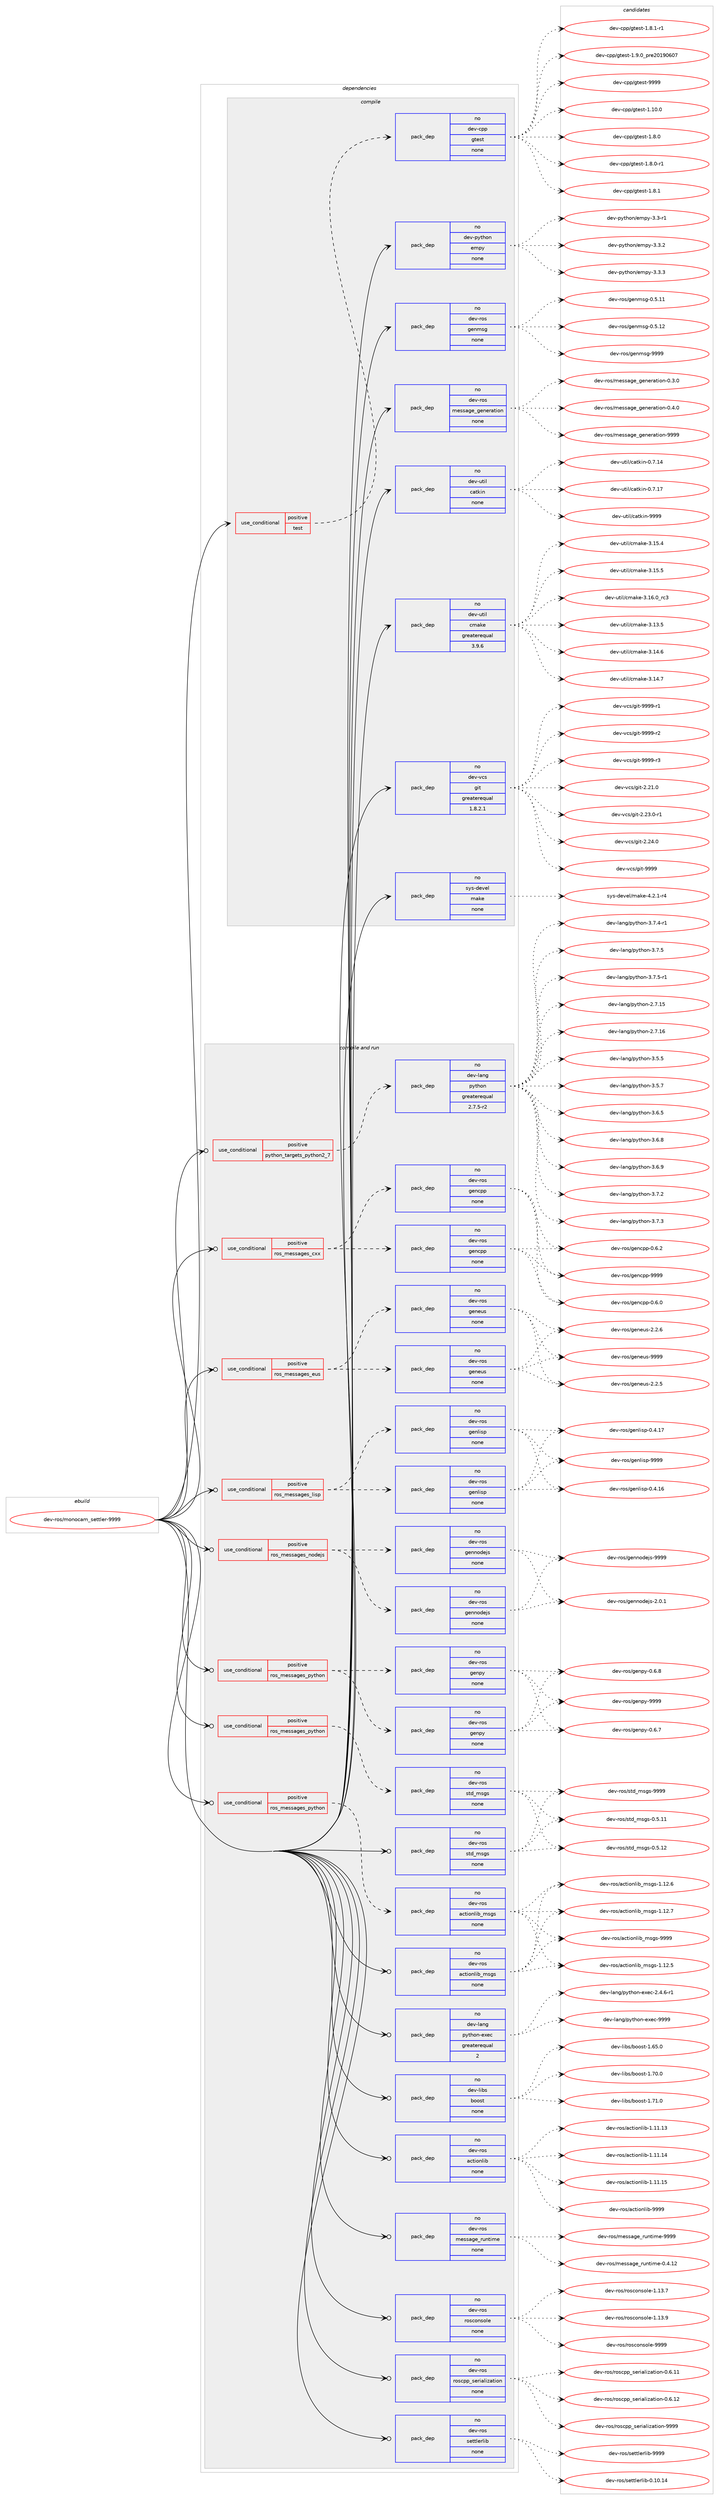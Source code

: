 digraph prolog {

# *************
# Graph options
# *************

newrank=true;
concentrate=true;
compound=true;
graph [rankdir=LR,fontname=Helvetica,fontsize=10,ranksep=1.5];#, ranksep=2.5, nodesep=0.2];
edge  [arrowhead=vee];
node  [fontname=Helvetica,fontsize=10];

# **********
# The ebuild
# **********

subgraph cluster_leftcol {
color=gray;
rank=same;
label=<<i>ebuild</i>>;
id [label="dev-ros/monocam_settler-9999", color=red, width=4, href="../dev-ros/monocam_settler-9999.svg"];
}

# ****************
# The dependencies
# ****************

subgraph cluster_midcol {
color=gray;
label=<<i>dependencies</i>>;
subgraph cluster_compile {
fillcolor="#eeeeee";
style=filled;
label=<<i>compile</i>>;
subgraph cond153811 {
dependency656177 [label=<<TABLE BORDER="0" CELLBORDER="1" CELLSPACING="0" CELLPADDING="4"><TR><TD ROWSPAN="3" CELLPADDING="10">use_conditional</TD></TR><TR><TD>positive</TD></TR><TR><TD>test</TD></TR></TABLE>>, shape=none, color=red];
subgraph pack490460 {
dependency656178 [label=<<TABLE BORDER="0" CELLBORDER="1" CELLSPACING="0" CELLPADDING="4" WIDTH="220"><TR><TD ROWSPAN="6" CELLPADDING="30">pack_dep</TD></TR><TR><TD WIDTH="110">no</TD></TR><TR><TD>dev-cpp</TD></TR><TR><TD>gtest</TD></TR><TR><TD>none</TD></TR><TR><TD></TD></TR></TABLE>>, shape=none, color=blue];
}
dependency656177:e -> dependency656178:w [weight=20,style="dashed",arrowhead="vee"];
}
id:e -> dependency656177:w [weight=20,style="solid",arrowhead="vee"];
subgraph pack490461 {
dependency656179 [label=<<TABLE BORDER="0" CELLBORDER="1" CELLSPACING="0" CELLPADDING="4" WIDTH="220"><TR><TD ROWSPAN="6" CELLPADDING="30">pack_dep</TD></TR><TR><TD WIDTH="110">no</TD></TR><TR><TD>dev-python</TD></TR><TR><TD>empy</TD></TR><TR><TD>none</TD></TR><TR><TD></TD></TR></TABLE>>, shape=none, color=blue];
}
id:e -> dependency656179:w [weight=20,style="solid",arrowhead="vee"];
subgraph pack490462 {
dependency656180 [label=<<TABLE BORDER="0" CELLBORDER="1" CELLSPACING="0" CELLPADDING="4" WIDTH="220"><TR><TD ROWSPAN="6" CELLPADDING="30">pack_dep</TD></TR><TR><TD WIDTH="110">no</TD></TR><TR><TD>dev-ros</TD></TR><TR><TD>genmsg</TD></TR><TR><TD>none</TD></TR><TR><TD></TD></TR></TABLE>>, shape=none, color=blue];
}
id:e -> dependency656180:w [weight=20,style="solid",arrowhead="vee"];
subgraph pack490463 {
dependency656181 [label=<<TABLE BORDER="0" CELLBORDER="1" CELLSPACING="0" CELLPADDING="4" WIDTH="220"><TR><TD ROWSPAN="6" CELLPADDING="30">pack_dep</TD></TR><TR><TD WIDTH="110">no</TD></TR><TR><TD>dev-ros</TD></TR><TR><TD>message_generation</TD></TR><TR><TD>none</TD></TR><TR><TD></TD></TR></TABLE>>, shape=none, color=blue];
}
id:e -> dependency656181:w [weight=20,style="solid",arrowhead="vee"];
subgraph pack490464 {
dependency656182 [label=<<TABLE BORDER="0" CELLBORDER="1" CELLSPACING="0" CELLPADDING="4" WIDTH="220"><TR><TD ROWSPAN="6" CELLPADDING="30">pack_dep</TD></TR><TR><TD WIDTH="110">no</TD></TR><TR><TD>dev-util</TD></TR><TR><TD>catkin</TD></TR><TR><TD>none</TD></TR><TR><TD></TD></TR></TABLE>>, shape=none, color=blue];
}
id:e -> dependency656182:w [weight=20,style="solid",arrowhead="vee"];
subgraph pack490465 {
dependency656183 [label=<<TABLE BORDER="0" CELLBORDER="1" CELLSPACING="0" CELLPADDING="4" WIDTH="220"><TR><TD ROWSPAN="6" CELLPADDING="30">pack_dep</TD></TR><TR><TD WIDTH="110">no</TD></TR><TR><TD>dev-util</TD></TR><TR><TD>cmake</TD></TR><TR><TD>greaterequal</TD></TR><TR><TD>3.9.6</TD></TR></TABLE>>, shape=none, color=blue];
}
id:e -> dependency656183:w [weight=20,style="solid",arrowhead="vee"];
subgraph pack490466 {
dependency656184 [label=<<TABLE BORDER="0" CELLBORDER="1" CELLSPACING="0" CELLPADDING="4" WIDTH="220"><TR><TD ROWSPAN="6" CELLPADDING="30">pack_dep</TD></TR><TR><TD WIDTH="110">no</TD></TR><TR><TD>dev-vcs</TD></TR><TR><TD>git</TD></TR><TR><TD>greaterequal</TD></TR><TR><TD>1.8.2.1</TD></TR></TABLE>>, shape=none, color=blue];
}
id:e -> dependency656184:w [weight=20,style="solid",arrowhead="vee"];
subgraph pack490467 {
dependency656185 [label=<<TABLE BORDER="0" CELLBORDER="1" CELLSPACING="0" CELLPADDING="4" WIDTH="220"><TR><TD ROWSPAN="6" CELLPADDING="30">pack_dep</TD></TR><TR><TD WIDTH="110">no</TD></TR><TR><TD>sys-devel</TD></TR><TR><TD>make</TD></TR><TR><TD>none</TD></TR><TR><TD></TD></TR></TABLE>>, shape=none, color=blue];
}
id:e -> dependency656185:w [weight=20,style="solid",arrowhead="vee"];
}
subgraph cluster_compileandrun {
fillcolor="#eeeeee";
style=filled;
label=<<i>compile and run</i>>;
subgraph cond153812 {
dependency656186 [label=<<TABLE BORDER="0" CELLBORDER="1" CELLSPACING="0" CELLPADDING="4"><TR><TD ROWSPAN="3" CELLPADDING="10">use_conditional</TD></TR><TR><TD>positive</TD></TR><TR><TD>python_targets_python2_7</TD></TR></TABLE>>, shape=none, color=red];
subgraph pack490468 {
dependency656187 [label=<<TABLE BORDER="0" CELLBORDER="1" CELLSPACING="0" CELLPADDING="4" WIDTH="220"><TR><TD ROWSPAN="6" CELLPADDING="30">pack_dep</TD></TR><TR><TD WIDTH="110">no</TD></TR><TR><TD>dev-lang</TD></TR><TR><TD>python</TD></TR><TR><TD>greaterequal</TD></TR><TR><TD>2.7.5-r2</TD></TR></TABLE>>, shape=none, color=blue];
}
dependency656186:e -> dependency656187:w [weight=20,style="dashed",arrowhead="vee"];
}
id:e -> dependency656186:w [weight=20,style="solid",arrowhead="odotvee"];
subgraph cond153813 {
dependency656188 [label=<<TABLE BORDER="0" CELLBORDER="1" CELLSPACING="0" CELLPADDING="4"><TR><TD ROWSPAN="3" CELLPADDING="10">use_conditional</TD></TR><TR><TD>positive</TD></TR><TR><TD>ros_messages_cxx</TD></TR></TABLE>>, shape=none, color=red];
subgraph pack490469 {
dependency656189 [label=<<TABLE BORDER="0" CELLBORDER="1" CELLSPACING="0" CELLPADDING="4" WIDTH="220"><TR><TD ROWSPAN="6" CELLPADDING="30">pack_dep</TD></TR><TR><TD WIDTH="110">no</TD></TR><TR><TD>dev-ros</TD></TR><TR><TD>gencpp</TD></TR><TR><TD>none</TD></TR><TR><TD></TD></TR></TABLE>>, shape=none, color=blue];
}
dependency656188:e -> dependency656189:w [weight=20,style="dashed",arrowhead="vee"];
subgraph pack490470 {
dependency656190 [label=<<TABLE BORDER="0" CELLBORDER="1" CELLSPACING="0" CELLPADDING="4" WIDTH="220"><TR><TD ROWSPAN="6" CELLPADDING="30">pack_dep</TD></TR><TR><TD WIDTH="110">no</TD></TR><TR><TD>dev-ros</TD></TR><TR><TD>gencpp</TD></TR><TR><TD>none</TD></TR><TR><TD></TD></TR></TABLE>>, shape=none, color=blue];
}
dependency656188:e -> dependency656190:w [weight=20,style="dashed",arrowhead="vee"];
}
id:e -> dependency656188:w [weight=20,style="solid",arrowhead="odotvee"];
subgraph cond153814 {
dependency656191 [label=<<TABLE BORDER="0" CELLBORDER="1" CELLSPACING="0" CELLPADDING="4"><TR><TD ROWSPAN="3" CELLPADDING="10">use_conditional</TD></TR><TR><TD>positive</TD></TR><TR><TD>ros_messages_eus</TD></TR></TABLE>>, shape=none, color=red];
subgraph pack490471 {
dependency656192 [label=<<TABLE BORDER="0" CELLBORDER="1" CELLSPACING="0" CELLPADDING="4" WIDTH="220"><TR><TD ROWSPAN="6" CELLPADDING="30">pack_dep</TD></TR><TR><TD WIDTH="110">no</TD></TR><TR><TD>dev-ros</TD></TR><TR><TD>geneus</TD></TR><TR><TD>none</TD></TR><TR><TD></TD></TR></TABLE>>, shape=none, color=blue];
}
dependency656191:e -> dependency656192:w [weight=20,style="dashed",arrowhead="vee"];
subgraph pack490472 {
dependency656193 [label=<<TABLE BORDER="0" CELLBORDER="1" CELLSPACING="0" CELLPADDING="4" WIDTH="220"><TR><TD ROWSPAN="6" CELLPADDING="30">pack_dep</TD></TR><TR><TD WIDTH="110">no</TD></TR><TR><TD>dev-ros</TD></TR><TR><TD>geneus</TD></TR><TR><TD>none</TD></TR><TR><TD></TD></TR></TABLE>>, shape=none, color=blue];
}
dependency656191:e -> dependency656193:w [weight=20,style="dashed",arrowhead="vee"];
}
id:e -> dependency656191:w [weight=20,style="solid",arrowhead="odotvee"];
subgraph cond153815 {
dependency656194 [label=<<TABLE BORDER="0" CELLBORDER="1" CELLSPACING="0" CELLPADDING="4"><TR><TD ROWSPAN="3" CELLPADDING="10">use_conditional</TD></TR><TR><TD>positive</TD></TR><TR><TD>ros_messages_lisp</TD></TR></TABLE>>, shape=none, color=red];
subgraph pack490473 {
dependency656195 [label=<<TABLE BORDER="0" CELLBORDER="1" CELLSPACING="0" CELLPADDING="4" WIDTH="220"><TR><TD ROWSPAN="6" CELLPADDING="30">pack_dep</TD></TR><TR><TD WIDTH="110">no</TD></TR><TR><TD>dev-ros</TD></TR><TR><TD>genlisp</TD></TR><TR><TD>none</TD></TR><TR><TD></TD></TR></TABLE>>, shape=none, color=blue];
}
dependency656194:e -> dependency656195:w [weight=20,style="dashed",arrowhead="vee"];
subgraph pack490474 {
dependency656196 [label=<<TABLE BORDER="0" CELLBORDER="1" CELLSPACING="0" CELLPADDING="4" WIDTH="220"><TR><TD ROWSPAN="6" CELLPADDING="30">pack_dep</TD></TR><TR><TD WIDTH="110">no</TD></TR><TR><TD>dev-ros</TD></TR><TR><TD>genlisp</TD></TR><TR><TD>none</TD></TR><TR><TD></TD></TR></TABLE>>, shape=none, color=blue];
}
dependency656194:e -> dependency656196:w [weight=20,style="dashed",arrowhead="vee"];
}
id:e -> dependency656194:w [weight=20,style="solid",arrowhead="odotvee"];
subgraph cond153816 {
dependency656197 [label=<<TABLE BORDER="0" CELLBORDER="1" CELLSPACING="0" CELLPADDING="4"><TR><TD ROWSPAN="3" CELLPADDING="10">use_conditional</TD></TR><TR><TD>positive</TD></TR><TR><TD>ros_messages_nodejs</TD></TR></TABLE>>, shape=none, color=red];
subgraph pack490475 {
dependency656198 [label=<<TABLE BORDER="0" CELLBORDER="1" CELLSPACING="0" CELLPADDING="4" WIDTH="220"><TR><TD ROWSPAN="6" CELLPADDING="30">pack_dep</TD></TR><TR><TD WIDTH="110">no</TD></TR><TR><TD>dev-ros</TD></TR><TR><TD>gennodejs</TD></TR><TR><TD>none</TD></TR><TR><TD></TD></TR></TABLE>>, shape=none, color=blue];
}
dependency656197:e -> dependency656198:w [weight=20,style="dashed",arrowhead="vee"];
subgraph pack490476 {
dependency656199 [label=<<TABLE BORDER="0" CELLBORDER="1" CELLSPACING="0" CELLPADDING="4" WIDTH="220"><TR><TD ROWSPAN="6" CELLPADDING="30">pack_dep</TD></TR><TR><TD WIDTH="110">no</TD></TR><TR><TD>dev-ros</TD></TR><TR><TD>gennodejs</TD></TR><TR><TD>none</TD></TR><TR><TD></TD></TR></TABLE>>, shape=none, color=blue];
}
dependency656197:e -> dependency656199:w [weight=20,style="dashed",arrowhead="vee"];
}
id:e -> dependency656197:w [weight=20,style="solid",arrowhead="odotvee"];
subgraph cond153817 {
dependency656200 [label=<<TABLE BORDER="0" CELLBORDER="1" CELLSPACING="0" CELLPADDING="4"><TR><TD ROWSPAN="3" CELLPADDING="10">use_conditional</TD></TR><TR><TD>positive</TD></TR><TR><TD>ros_messages_python</TD></TR></TABLE>>, shape=none, color=red];
subgraph pack490477 {
dependency656201 [label=<<TABLE BORDER="0" CELLBORDER="1" CELLSPACING="0" CELLPADDING="4" WIDTH="220"><TR><TD ROWSPAN="6" CELLPADDING="30">pack_dep</TD></TR><TR><TD WIDTH="110">no</TD></TR><TR><TD>dev-ros</TD></TR><TR><TD>actionlib_msgs</TD></TR><TR><TD>none</TD></TR><TR><TD></TD></TR></TABLE>>, shape=none, color=blue];
}
dependency656200:e -> dependency656201:w [weight=20,style="dashed",arrowhead="vee"];
}
id:e -> dependency656200:w [weight=20,style="solid",arrowhead="odotvee"];
subgraph cond153818 {
dependency656202 [label=<<TABLE BORDER="0" CELLBORDER="1" CELLSPACING="0" CELLPADDING="4"><TR><TD ROWSPAN="3" CELLPADDING="10">use_conditional</TD></TR><TR><TD>positive</TD></TR><TR><TD>ros_messages_python</TD></TR></TABLE>>, shape=none, color=red];
subgraph pack490478 {
dependency656203 [label=<<TABLE BORDER="0" CELLBORDER="1" CELLSPACING="0" CELLPADDING="4" WIDTH="220"><TR><TD ROWSPAN="6" CELLPADDING="30">pack_dep</TD></TR><TR><TD WIDTH="110">no</TD></TR><TR><TD>dev-ros</TD></TR><TR><TD>genpy</TD></TR><TR><TD>none</TD></TR><TR><TD></TD></TR></TABLE>>, shape=none, color=blue];
}
dependency656202:e -> dependency656203:w [weight=20,style="dashed",arrowhead="vee"];
subgraph pack490479 {
dependency656204 [label=<<TABLE BORDER="0" CELLBORDER="1" CELLSPACING="0" CELLPADDING="4" WIDTH="220"><TR><TD ROWSPAN="6" CELLPADDING="30">pack_dep</TD></TR><TR><TD WIDTH="110">no</TD></TR><TR><TD>dev-ros</TD></TR><TR><TD>genpy</TD></TR><TR><TD>none</TD></TR><TR><TD></TD></TR></TABLE>>, shape=none, color=blue];
}
dependency656202:e -> dependency656204:w [weight=20,style="dashed",arrowhead="vee"];
}
id:e -> dependency656202:w [weight=20,style="solid",arrowhead="odotvee"];
subgraph cond153819 {
dependency656205 [label=<<TABLE BORDER="0" CELLBORDER="1" CELLSPACING="0" CELLPADDING="4"><TR><TD ROWSPAN="3" CELLPADDING="10">use_conditional</TD></TR><TR><TD>positive</TD></TR><TR><TD>ros_messages_python</TD></TR></TABLE>>, shape=none, color=red];
subgraph pack490480 {
dependency656206 [label=<<TABLE BORDER="0" CELLBORDER="1" CELLSPACING="0" CELLPADDING="4" WIDTH="220"><TR><TD ROWSPAN="6" CELLPADDING="30">pack_dep</TD></TR><TR><TD WIDTH="110">no</TD></TR><TR><TD>dev-ros</TD></TR><TR><TD>std_msgs</TD></TR><TR><TD>none</TD></TR><TR><TD></TD></TR></TABLE>>, shape=none, color=blue];
}
dependency656205:e -> dependency656206:w [weight=20,style="dashed",arrowhead="vee"];
}
id:e -> dependency656205:w [weight=20,style="solid",arrowhead="odotvee"];
subgraph pack490481 {
dependency656207 [label=<<TABLE BORDER="0" CELLBORDER="1" CELLSPACING="0" CELLPADDING="4" WIDTH="220"><TR><TD ROWSPAN="6" CELLPADDING="30">pack_dep</TD></TR><TR><TD WIDTH="110">no</TD></TR><TR><TD>dev-lang</TD></TR><TR><TD>python-exec</TD></TR><TR><TD>greaterequal</TD></TR><TR><TD>2</TD></TR></TABLE>>, shape=none, color=blue];
}
id:e -> dependency656207:w [weight=20,style="solid",arrowhead="odotvee"];
subgraph pack490482 {
dependency656208 [label=<<TABLE BORDER="0" CELLBORDER="1" CELLSPACING="0" CELLPADDING="4" WIDTH="220"><TR><TD ROWSPAN="6" CELLPADDING="30">pack_dep</TD></TR><TR><TD WIDTH="110">no</TD></TR><TR><TD>dev-libs</TD></TR><TR><TD>boost</TD></TR><TR><TD>none</TD></TR><TR><TD></TD></TR></TABLE>>, shape=none, color=blue];
}
id:e -> dependency656208:w [weight=20,style="solid",arrowhead="odotvee"];
subgraph pack490483 {
dependency656209 [label=<<TABLE BORDER="0" CELLBORDER="1" CELLSPACING="0" CELLPADDING="4" WIDTH="220"><TR><TD ROWSPAN="6" CELLPADDING="30">pack_dep</TD></TR><TR><TD WIDTH="110">no</TD></TR><TR><TD>dev-ros</TD></TR><TR><TD>actionlib</TD></TR><TR><TD>none</TD></TR><TR><TD></TD></TR></TABLE>>, shape=none, color=blue];
}
id:e -> dependency656209:w [weight=20,style="solid",arrowhead="odotvee"];
subgraph pack490484 {
dependency656210 [label=<<TABLE BORDER="0" CELLBORDER="1" CELLSPACING="0" CELLPADDING="4" WIDTH="220"><TR><TD ROWSPAN="6" CELLPADDING="30">pack_dep</TD></TR><TR><TD WIDTH="110">no</TD></TR><TR><TD>dev-ros</TD></TR><TR><TD>actionlib_msgs</TD></TR><TR><TD>none</TD></TR><TR><TD></TD></TR></TABLE>>, shape=none, color=blue];
}
id:e -> dependency656210:w [weight=20,style="solid",arrowhead="odotvee"];
subgraph pack490485 {
dependency656211 [label=<<TABLE BORDER="0" CELLBORDER="1" CELLSPACING="0" CELLPADDING="4" WIDTH="220"><TR><TD ROWSPAN="6" CELLPADDING="30">pack_dep</TD></TR><TR><TD WIDTH="110">no</TD></TR><TR><TD>dev-ros</TD></TR><TR><TD>message_runtime</TD></TR><TR><TD>none</TD></TR><TR><TD></TD></TR></TABLE>>, shape=none, color=blue];
}
id:e -> dependency656211:w [weight=20,style="solid",arrowhead="odotvee"];
subgraph pack490486 {
dependency656212 [label=<<TABLE BORDER="0" CELLBORDER="1" CELLSPACING="0" CELLPADDING="4" WIDTH="220"><TR><TD ROWSPAN="6" CELLPADDING="30">pack_dep</TD></TR><TR><TD WIDTH="110">no</TD></TR><TR><TD>dev-ros</TD></TR><TR><TD>rosconsole</TD></TR><TR><TD>none</TD></TR><TR><TD></TD></TR></TABLE>>, shape=none, color=blue];
}
id:e -> dependency656212:w [weight=20,style="solid",arrowhead="odotvee"];
subgraph pack490487 {
dependency656213 [label=<<TABLE BORDER="0" CELLBORDER="1" CELLSPACING="0" CELLPADDING="4" WIDTH="220"><TR><TD ROWSPAN="6" CELLPADDING="30">pack_dep</TD></TR><TR><TD WIDTH="110">no</TD></TR><TR><TD>dev-ros</TD></TR><TR><TD>roscpp_serialization</TD></TR><TR><TD>none</TD></TR><TR><TD></TD></TR></TABLE>>, shape=none, color=blue];
}
id:e -> dependency656213:w [weight=20,style="solid",arrowhead="odotvee"];
subgraph pack490488 {
dependency656214 [label=<<TABLE BORDER="0" CELLBORDER="1" CELLSPACING="0" CELLPADDING="4" WIDTH="220"><TR><TD ROWSPAN="6" CELLPADDING="30">pack_dep</TD></TR><TR><TD WIDTH="110">no</TD></TR><TR><TD>dev-ros</TD></TR><TR><TD>settlerlib</TD></TR><TR><TD>none</TD></TR><TR><TD></TD></TR></TABLE>>, shape=none, color=blue];
}
id:e -> dependency656214:w [weight=20,style="solid",arrowhead="odotvee"];
subgraph pack490489 {
dependency656215 [label=<<TABLE BORDER="0" CELLBORDER="1" CELLSPACING="0" CELLPADDING="4" WIDTH="220"><TR><TD ROWSPAN="6" CELLPADDING="30">pack_dep</TD></TR><TR><TD WIDTH="110">no</TD></TR><TR><TD>dev-ros</TD></TR><TR><TD>std_msgs</TD></TR><TR><TD>none</TD></TR><TR><TD></TD></TR></TABLE>>, shape=none, color=blue];
}
id:e -> dependency656215:w [weight=20,style="solid",arrowhead="odotvee"];
}
subgraph cluster_run {
fillcolor="#eeeeee";
style=filled;
label=<<i>run</i>>;
}
}

# **************
# The candidates
# **************

subgraph cluster_choices {
rank=same;
color=gray;
label=<<i>candidates</i>>;

subgraph choice490460 {
color=black;
nodesep=1;
choice10010111845991121124710311610111511645494649484648 [label="dev-cpp/gtest-1.10.0", color=red, width=4,href="../dev-cpp/gtest-1.10.0.svg"];
choice100101118459911211247103116101115116454946564648 [label="dev-cpp/gtest-1.8.0", color=red, width=4,href="../dev-cpp/gtest-1.8.0.svg"];
choice1001011184599112112471031161011151164549465646484511449 [label="dev-cpp/gtest-1.8.0-r1", color=red, width=4,href="../dev-cpp/gtest-1.8.0-r1.svg"];
choice100101118459911211247103116101115116454946564649 [label="dev-cpp/gtest-1.8.1", color=red, width=4,href="../dev-cpp/gtest-1.8.1.svg"];
choice1001011184599112112471031161011151164549465646494511449 [label="dev-cpp/gtest-1.8.1-r1", color=red, width=4,href="../dev-cpp/gtest-1.8.1-r1.svg"];
choice100101118459911211247103116101115116454946574648951121141015048495748544855 [label="dev-cpp/gtest-1.9.0_pre20190607", color=red, width=4,href="../dev-cpp/gtest-1.9.0_pre20190607.svg"];
choice1001011184599112112471031161011151164557575757 [label="dev-cpp/gtest-9999", color=red, width=4,href="../dev-cpp/gtest-9999.svg"];
dependency656178:e -> choice10010111845991121124710311610111511645494649484648:w [style=dotted,weight="100"];
dependency656178:e -> choice100101118459911211247103116101115116454946564648:w [style=dotted,weight="100"];
dependency656178:e -> choice1001011184599112112471031161011151164549465646484511449:w [style=dotted,weight="100"];
dependency656178:e -> choice100101118459911211247103116101115116454946564649:w [style=dotted,weight="100"];
dependency656178:e -> choice1001011184599112112471031161011151164549465646494511449:w [style=dotted,weight="100"];
dependency656178:e -> choice100101118459911211247103116101115116454946574648951121141015048495748544855:w [style=dotted,weight="100"];
dependency656178:e -> choice1001011184599112112471031161011151164557575757:w [style=dotted,weight="100"];
}
subgraph choice490461 {
color=black;
nodesep=1;
choice1001011184511212111610411111047101109112121455146514511449 [label="dev-python/empy-3.3-r1", color=red, width=4,href="../dev-python/empy-3.3-r1.svg"];
choice1001011184511212111610411111047101109112121455146514650 [label="dev-python/empy-3.3.2", color=red, width=4,href="../dev-python/empy-3.3.2.svg"];
choice1001011184511212111610411111047101109112121455146514651 [label="dev-python/empy-3.3.3", color=red, width=4,href="../dev-python/empy-3.3.3.svg"];
dependency656179:e -> choice1001011184511212111610411111047101109112121455146514511449:w [style=dotted,weight="100"];
dependency656179:e -> choice1001011184511212111610411111047101109112121455146514650:w [style=dotted,weight="100"];
dependency656179:e -> choice1001011184511212111610411111047101109112121455146514651:w [style=dotted,weight="100"];
}
subgraph choice490462 {
color=black;
nodesep=1;
choice100101118451141111154710310111010911510345484653464949 [label="dev-ros/genmsg-0.5.11", color=red, width=4,href="../dev-ros/genmsg-0.5.11.svg"];
choice100101118451141111154710310111010911510345484653464950 [label="dev-ros/genmsg-0.5.12", color=red, width=4,href="../dev-ros/genmsg-0.5.12.svg"];
choice10010111845114111115471031011101091151034557575757 [label="dev-ros/genmsg-9999", color=red, width=4,href="../dev-ros/genmsg-9999.svg"];
dependency656180:e -> choice100101118451141111154710310111010911510345484653464949:w [style=dotted,weight="100"];
dependency656180:e -> choice100101118451141111154710310111010911510345484653464950:w [style=dotted,weight="100"];
dependency656180:e -> choice10010111845114111115471031011101091151034557575757:w [style=dotted,weight="100"];
}
subgraph choice490463 {
color=black;
nodesep=1;
choice1001011184511411111547109101115115971031019510310111010111497116105111110454846514648 [label="dev-ros/message_generation-0.3.0", color=red, width=4,href="../dev-ros/message_generation-0.3.0.svg"];
choice1001011184511411111547109101115115971031019510310111010111497116105111110454846524648 [label="dev-ros/message_generation-0.4.0", color=red, width=4,href="../dev-ros/message_generation-0.4.0.svg"];
choice10010111845114111115471091011151159710310195103101110101114971161051111104557575757 [label="dev-ros/message_generation-9999", color=red, width=4,href="../dev-ros/message_generation-9999.svg"];
dependency656181:e -> choice1001011184511411111547109101115115971031019510310111010111497116105111110454846514648:w [style=dotted,weight="100"];
dependency656181:e -> choice1001011184511411111547109101115115971031019510310111010111497116105111110454846524648:w [style=dotted,weight="100"];
dependency656181:e -> choice10010111845114111115471091011151159710310195103101110101114971161051111104557575757:w [style=dotted,weight="100"];
}
subgraph choice490464 {
color=black;
nodesep=1;
choice1001011184511711610510847999711610710511045484655464952 [label="dev-util/catkin-0.7.14", color=red, width=4,href="../dev-util/catkin-0.7.14.svg"];
choice1001011184511711610510847999711610710511045484655464955 [label="dev-util/catkin-0.7.17", color=red, width=4,href="../dev-util/catkin-0.7.17.svg"];
choice100101118451171161051084799971161071051104557575757 [label="dev-util/catkin-9999", color=red, width=4,href="../dev-util/catkin-9999.svg"];
dependency656182:e -> choice1001011184511711610510847999711610710511045484655464952:w [style=dotted,weight="100"];
dependency656182:e -> choice1001011184511711610510847999711610710511045484655464955:w [style=dotted,weight="100"];
dependency656182:e -> choice100101118451171161051084799971161071051104557575757:w [style=dotted,weight="100"];
}
subgraph choice490465 {
color=black;
nodesep=1;
choice1001011184511711610510847991099710710145514649514653 [label="dev-util/cmake-3.13.5", color=red, width=4,href="../dev-util/cmake-3.13.5.svg"];
choice1001011184511711610510847991099710710145514649524654 [label="dev-util/cmake-3.14.6", color=red, width=4,href="../dev-util/cmake-3.14.6.svg"];
choice1001011184511711610510847991099710710145514649524655 [label="dev-util/cmake-3.14.7", color=red, width=4,href="../dev-util/cmake-3.14.7.svg"];
choice1001011184511711610510847991099710710145514649534652 [label="dev-util/cmake-3.15.4", color=red, width=4,href="../dev-util/cmake-3.15.4.svg"];
choice1001011184511711610510847991099710710145514649534653 [label="dev-util/cmake-3.15.5", color=red, width=4,href="../dev-util/cmake-3.15.5.svg"];
choice1001011184511711610510847991099710710145514649544648951149951 [label="dev-util/cmake-3.16.0_rc3", color=red, width=4,href="../dev-util/cmake-3.16.0_rc3.svg"];
dependency656183:e -> choice1001011184511711610510847991099710710145514649514653:w [style=dotted,weight="100"];
dependency656183:e -> choice1001011184511711610510847991099710710145514649524654:w [style=dotted,weight="100"];
dependency656183:e -> choice1001011184511711610510847991099710710145514649524655:w [style=dotted,weight="100"];
dependency656183:e -> choice1001011184511711610510847991099710710145514649534652:w [style=dotted,weight="100"];
dependency656183:e -> choice1001011184511711610510847991099710710145514649534653:w [style=dotted,weight="100"];
dependency656183:e -> choice1001011184511711610510847991099710710145514649544648951149951:w [style=dotted,weight="100"];
}
subgraph choice490466 {
color=black;
nodesep=1;
choice10010111845118991154710310511645504650494648 [label="dev-vcs/git-2.21.0", color=red, width=4,href="../dev-vcs/git-2.21.0.svg"];
choice100101118451189911547103105116455046505146484511449 [label="dev-vcs/git-2.23.0-r1", color=red, width=4,href="../dev-vcs/git-2.23.0-r1.svg"];
choice10010111845118991154710310511645504650524648 [label="dev-vcs/git-2.24.0", color=red, width=4,href="../dev-vcs/git-2.24.0.svg"];
choice1001011184511899115471031051164557575757 [label="dev-vcs/git-9999", color=red, width=4,href="../dev-vcs/git-9999.svg"];
choice10010111845118991154710310511645575757574511449 [label="dev-vcs/git-9999-r1", color=red, width=4,href="../dev-vcs/git-9999-r1.svg"];
choice10010111845118991154710310511645575757574511450 [label="dev-vcs/git-9999-r2", color=red, width=4,href="../dev-vcs/git-9999-r2.svg"];
choice10010111845118991154710310511645575757574511451 [label="dev-vcs/git-9999-r3", color=red, width=4,href="../dev-vcs/git-9999-r3.svg"];
dependency656184:e -> choice10010111845118991154710310511645504650494648:w [style=dotted,weight="100"];
dependency656184:e -> choice100101118451189911547103105116455046505146484511449:w [style=dotted,weight="100"];
dependency656184:e -> choice10010111845118991154710310511645504650524648:w [style=dotted,weight="100"];
dependency656184:e -> choice1001011184511899115471031051164557575757:w [style=dotted,weight="100"];
dependency656184:e -> choice10010111845118991154710310511645575757574511449:w [style=dotted,weight="100"];
dependency656184:e -> choice10010111845118991154710310511645575757574511450:w [style=dotted,weight="100"];
dependency656184:e -> choice10010111845118991154710310511645575757574511451:w [style=dotted,weight="100"];
}
subgraph choice490467 {
color=black;
nodesep=1;
choice1151211154510010111810110847109971071014552465046494511452 [label="sys-devel/make-4.2.1-r4", color=red, width=4,href="../sys-devel/make-4.2.1-r4.svg"];
dependency656185:e -> choice1151211154510010111810110847109971071014552465046494511452:w [style=dotted,weight="100"];
}
subgraph choice490468 {
color=black;
nodesep=1;
choice10010111845108971101034711212111610411111045504655464953 [label="dev-lang/python-2.7.15", color=red, width=4,href="../dev-lang/python-2.7.15.svg"];
choice10010111845108971101034711212111610411111045504655464954 [label="dev-lang/python-2.7.16", color=red, width=4,href="../dev-lang/python-2.7.16.svg"];
choice100101118451089711010347112121116104111110455146534653 [label="dev-lang/python-3.5.5", color=red, width=4,href="../dev-lang/python-3.5.5.svg"];
choice100101118451089711010347112121116104111110455146534655 [label="dev-lang/python-3.5.7", color=red, width=4,href="../dev-lang/python-3.5.7.svg"];
choice100101118451089711010347112121116104111110455146544653 [label="dev-lang/python-3.6.5", color=red, width=4,href="../dev-lang/python-3.6.5.svg"];
choice100101118451089711010347112121116104111110455146544656 [label="dev-lang/python-3.6.8", color=red, width=4,href="../dev-lang/python-3.6.8.svg"];
choice100101118451089711010347112121116104111110455146544657 [label="dev-lang/python-3.6.9", color=red, width=4,href="../dev-lang/python-3.6.9.svg"];
choice100101118451089711010347112121116104111110455146554650 [label="dev-lang/python-3.7.2", color=red, width=4,href="../dev-lang/python-3.7.2.svg"];
choice100101118451089711010347112121116104111110455146554651 [label="dev-lang/python-3.7.3", color=red, width=4,href="../dev-lang/python-3.7.3.svg"];
choice1001011184510897110103471121211161041111104551465546524511449 [label="dev-lang/python-3.7.4-r1", color=red, width=4,href="../dev-lang/python-3.7.4-r1.svg"];
choice100101118451089711010347112121116104111110455146554653 [label="dev-lang/python-3.7.5", color=red, width=4,href="../dev-lang/python-3.7.5.svg"];
choice1001011184510897110103471121211161041111104551465546534511449 [label="dev-lang/python-3.7.5-r1", color=red, width=4,href="../dev-lang/python-3.7.5-r1.svg"];
dependency656187:e -> choice10010111845108971101034711212111610411111045504655464953:w [style=dotted,weight="100"];
dependency656187:e -> choice10010111845108971101034711212111610411111045504655464954:w [style=dotted,weight="100"];
dependency656187:e -> choice100101118451089711010347112121116104111110455146534653:w [style=dotted,weight="100"];
dependency656187:e -> choice100101118451089711010347112121116104111110455146534655:w [style=dotted,weight="100"];
dependency656187:e -> choice100101118451089711010347112121116104111110455146544653:w [style=dotted,weight="100"];
dependency656187:e -> choice100101118451089711010347112121116104111110455146544656:w [style=dotted,weight="100"];
dependency656187:e -> choice100101118451089711010347112121116104111110455146544657:w [style=dotted,weight="100"];
dependency656187:e -> choice100101118451089711010347112121116104111110455146554650:w [style=dotted,weight="100"];
dependency656187:e -> choice100101118451089711010347112121116104111110455146554651:w [style=dotted,weight="100"];
dependency656187:e -> choice1001011184510897110103471121211161041111104551465546524511449:w [style=dotted,weight="100"];
dependency656187:e -> choice100101118451089711010347112121116104111110455146554653:w [style=dotted,weight="100"];
dependency656187:e -> choice1001011184510897110103471121211161041111104551465546534511449:w [style=dotted,weight="100"];
}
subgraph choice490469 {
color=black;
nodesep=1;
choice100101118451141111154710310111099112112454846544648 [label="dev-ros/gencpp-0.6.0", color=red, width=4,href="../dev-ros/gencpp-0.6.0.svg"];
choice100101118451141111154710310111099112112454846544650 [label="dev-ros/gencpp-0.6.2", color=red, width=4,href="../dev-ros/gencpp-0.6.2.svg"];
choice1001011184511411111547103101110991121124557575757 [label="dev-ros/gencpp-9999", color=red, width=4,href="../dev-ros/gencpp-9999.svg"];
dependency656189:e -> choice100101118451141111154710310111099112112454846544648:w [style=dotted,weight="100"];
dependency656189:e -> choice100101118451141111154710310111099112112454846544650:w [style=dotted,weight="100"];
dependency656189:e -> choice1001011184511411111547103101110991121124557575757:w [style=dotted,weight="100"];
}
subgraph choice490470 {
color=black;
nodesep=1;
choice100101118451141111154710310111099112112454846544648 [label="dev-ros/gencpp-0.6.0", color=red, width=4,href="../dev-ros/gencpp-0.6.0.svg"];
choice100101118451141111154710310111099112112454846544650 [label="dev-ros/gencpp-0.6.2", color=red, width=4,href="../dev-ros/gencpp-0.6.2.svg"];
choice1001011184511411111547103101110991121124557575757 [label="dev-ros/gencpp-9999", color=red, width=4,href="../dev-ros/gencpp-9999.svg"];
dependency656190:e -> choice100101118451141111154710310111099112112454846544648:w [style=dotted,weight="100"];
dependency656190:e -> choice100101118451141111154710310111099112112454846544650:w [style=dotted,weight="100"];
dependency656190:e -> choice1001011184511411111547103101110991121124557575757:w [style=dotted,weight="100"];
}
subgraph choice490471 {
color=black;
nodesep=1;
choice1001011184511411111547103101110101117115455046504653 [label="dev-ros/geneus-2.2.5", color=red, width=4,href="../dev-ros/geneus-2.2.5.svg"];
choice1001011184511411111547103101110101117115455046504654 [label="dev-ros/geneus-2.2.6", color=red, width=4,href="../dev-ros/geneus-2.2.6.svg"];
choice10010111845114111115471031011101011171154557575757 [label="dev-ros/geneus-9999", color=red, width=4,href="../dev-ros/geneus-9999.svg"];
dependency656192:e -> choice1001011184511411111547103101110101117115455046504653:w [style=dotted,weight="100"];
dependency656192:e -> choice1001011184511411111547103101110101117115455046504654:w [style=dotted,weight="100"];
dependency656192:e -> choice10010111845114111115471031011101011171154557575757:w [style=dotted,weight="100"];
}
subgraph choice490472 {
color=black;
nodesep=1;
choice1001011184511411111547103101110101117115455046504653 [label="dev-ros/geneus-2.2.5", color=red, width=4,href="../dev-ros/geneus-2.2.5.svg"];
choice1001011184511411111547103101110101117115455046504654 [label="dev-ros/geneus-2.2.6", color=red, width=4,href="../dev-ros/geneus-2.2.6.svg"];
choice10010111845114111115471031011101011171154557575757 [label="dev-ros/geneus-9999", color=red, width=4,href="../dev-ros/geneus-9999.svg"];
dependency656193:e -> choice1001011184511411111547103101110101117115455046504653:w [style=dotted,weight="100"];
dependency656193:e -> choice1001011184511411111547103101110101117115455046504654:w [style=dotted,weight="100"];
dependency656193:e -> choice10010111845114111115471031011101011171154557575757:w [style=dotted,weight="100"];
}
subgraph choice490473 {
color=black;
nodesep=1;
choice100101118451141111154710310111010810511511245484652464954 [label="dev-ros/genlisp-0.4.16", color=red, width=4,href="../dev-ros/genlisp-0.4.16.svg"];
choice100101118451141111154710310111010810511511245484652464955 [label="dev-ros/genlisp-0.4.17", color=red, width=4,href="../dev-ros/genlisp-0.4.17.svg"];
choice10010111845114111115471031011101081051151124557575757 [label="dev-ros/genlisp-9999", color=red, width=4,href="../dev-ros/genlisp-9999.svg"];
dependency656195:e -> choice100101118451141111154710310111010810511511245484652464954:w [style=dotted,weight="100"];
dependency656195:e -> choice100101118451141111154710310111010810511511245484652464955:w [style=dotted,weight="100"];
dependency656195:e -> choice10010111845114111115471031011101081051151124557575757:w [style=dotted,weight="100"];
}
subgraph choice490474 {
color=black;
nodesep=1;
choice100101118451141111154710310111010810511511245484652464954 [label="dev-ros/genlisp-0.4.16", color=red, width=4,href="../dev-ros/genlisp-0.4.16.svg"];
choice100101118451141111154710310111010810511511245484652464955 [label="dev-ros/genlisp-0.4.17", color=red, width=4,href="../dev-ros/genlisp-0.4.17.svg"];
choice10010111845114111115471031011101081051151124557575757 [label="dev-ros/genlisp-9999", color=red, width=4,href="../dev-ros/genlisp-9999.svg"];
dependency656196:e -> choice100101118451141111154710310111010810511511245484652464954:w [style=dotted,weight="100"];
dependency656196:e -> choice100101118451141111154710310111010810511511245484652464955:w [style=dotted,weight="100"];
dependency656196:e -> choice10010111845114111115471031011101081051151124557575757:w [style=dotted,weight="100"];
}
subgraph choice490475 {
color=black;
nodesep=1;
choice1001011184511411111547103101110110111100101106115455046484649 [label="dev-ros/gennodejs-2.0.1", color=red, width=4,href="../dev-ros/gennodejs-2.0.1.svg"];
choice10010111845114111115471031011101101111001011061154557575757 [label="dev-ros/gennodejs-9999", color=red, width=4,href="../dev-ros/gennodejs-9999.svg"];
dependency656198:e -> choice1001011184511411111547103101110110111100101106115455046484649:w [style=dotted,weight="100"];
dependency656198:e -> choice10010111845114111115471031011101101111001011061154557575757:w [style=dotted,weight="100"];
}
subgraph choice490476 {
color=black;
nodesep=1;
choice1001011184511411111547103101110110111100101106115455046484649 [label="dev-ros/gennodejs-2.0.1", color=red, width=4,href="../dev-ros/gennodejs-2.0.1.svg"];
choice10010111845114111115471031011101101111001011061154557575757 [label="dev-ros/gennodejs-9999", color=red, width=4,href="../dev-ros/gennodejs-9999.svg"];
dependency656199:e -> choice1001011184511411111547103101110110111100101106115455046484649:w [style=dotted,weight="100"];
dependency656199:e -> choice10010111845114111115471031011101101111001011061154557575757:w [style=dotted,weight="100"];
}
subgraph choice490477 {
color=black;
nodesep=1;
choice10010111845114111115479799116105111110108105989510911510311545494649504653 [label="dev-ros/actionlib_msgs-1.12.5", color=red, width=4,href="../dev-ros/actionlib_msgs-1.12.5.svg"];
choice10010111845114111115479799116105111110108105989510911510311545494649504654 [label="dev-ros/actionlib_msgs-1.12.6", color=red, width=4,href="../dev-ros/actionlib_msgs-1.12.6.svg"];
choice10010111845114111115479799116105111110108105989510911510311545494649504655 [label="dev-ros/actionlib_msgs-1.12.7", color=red, width=4,href="../dev-ros/actionlib_msgs-1.12.7.svg"];
choice1001011184511411111547979911610511111010810598951091151031154557575757 [label="dev-ros/actionlib_msgs-9999", color=red, width=4,href="../dev-ros/actionlib_msgs-9999.svg"];
dependency656201:e -> choice10010111845114111115479799116105111110108105989510911510311545494649504653:w [style=dotted,weight="100"];
dependency656201:e -> choice10010111845114111115479799116105111110108105989510911510311545494649504654:w [style=dotted,weight="100"];
dependency656201:e -> choice10010111845114111115479799116105111110108105989510911510311545494649504655:w [style=dotted,weight="100"];
dependency656201:e -> choice1001011184511411111547979911610511111010810598951091151031154557575757:w [style=dotted,weight="100"];
}
subgraph choice490478 {
color=black;
nodesep=1;
choice1001011184511411111547103101110112121454846544655 [label="dev-ros/genpy-0.6.7", color=red, width=4,href="../dev-ros/genpy-0.6.7.svg"];
choice1001011184511411111547103101110112121454846544656 [label="dev-ros/genpy-0.6.8", color=red, width=4,href="../dev-ros/genpy-0.6.8.svg"];
choice10010111845114111115471031011101121214557575757 [label="dev-ros/genpy-9999", color=red, width=4,href="../dev-ros/genpy-9999.svg"];
dependency656203:e -> choice1001011184511411111547103101110112121454846544655:w [style=dotted,weight="100"];
dependency656203:e -> choice1001011184511411111547103101110112121454846544656:w [style=dotted,weight="100"];
dependency656203:e -> choice10010111845114111115471031011101121214557575757:w [style=dotted,weight="100"];
}
subgraph choice490479 {
color=black;
nodesep=1;
choice1001011184511411111547103101110112121454846544655 [label="dev-ros/genpy-0.6.7", color=red, width=4,href="../dev-ros/genpy-0.6.7.svg"];
choice1001011184511411111547103101110112121454846544656 [label="dev-ros/genpy-0.6.8", color=red, width=4,href="../dev-ros/genpy-0.6.8.svg"];
choice10010111845114111115471031011101121214557575757 [label="dev-ros/genpy-9999", color=red, width=4,href="../dev-ros/genpy-9999.svg"];
dependency656204:e -> choice1001011184511411111547103101110112121454846544655:w [style=dotted,weight="100"];
dependency656204:e -> choice1001011184511411111547103101110112121454846544656:w [style=dotted,weight="100"];
dependency656204:e -> choice10010111845114111115471031011101121214557575757:w [style=dotted,weight="100"];
}
subgraph choice490480 {
color=black;
nodesep=1;
choice10010111845114111115471151161009510911510311545484653464949 [label="dev-ros/std_msgs-0.5.11", color=red, width=4,href="../dev-ros/std_msgs-0.5.11.svg"];
choice10010111845114111115471151161009510911510311545484653464950 [label="dev-ros/std_msgs-0.5.12", color=red, width=4,href="../dev-ros/std_msgs-0.5.12.svg"];
choice1001011184511411111547115116100951091151031154557575757 [label="dev-ros/std_msgs-9999", color=red, width=4,href="../dev-ros/std_msgs-9999.svg"];
dependency656206:e -> choice10010111845114111115471151161009510911510311545484653464949:w [style=dotted,weight="100"];
dependency656206:e -> choice10010111845114111115471151161009510911510311545484653464950:w [style=dotted,weight="100"];
dependency656206:e -> choice1001011184511411111547115116100951091151031154557575757:w [style=dotted,weight="100"];
}
subgraph choice490481 {
color=black;
nodesep=1;
choice10010111845108971101034711212111610411111045101120101994550465246544511449 [label="dev-lang/python-exec-2.4.6-r1", color=red, width=4,href="../dev-lang/python-exec-2.4.6-r1.svg"];
choice10010111845108971101034711212111610411111045101120101994557575757 [label="dev-lang/python-exec-9999", color=red, width=4,href="../dev-lang/python-exec-9999.svg"];
dependency656207:e -> choice10010111845108971101034711212111610411111045101120101994550465246544511449:w [style=dotted,weight="100"];
dependency656207:e -> choice10010111845108971101034711212111610411111045101120101994557575757:w [style=dotted,weight="100"];
}
subgraph choice490482 {
color=black;
nodesep=1;
choice1001011184510810598115479811111111511645494654534648 [label="dev-libs/boost-1.65.0", color=red, width=4,href="../dev-libs/boost-1.65.0.svg"];
choice1001011184510810598115479811111111511645494655484648 [label="dev-libs/boost-1.70.0", color=red, width=4,href="../dev-libs/boost-1.70.0.svg"];
choice1001011184510810598115479811111111511645494655494648 [label="dev-libs/boost-1.71.0", color=red, width=4,href="../dev-libs/boost-1.71.0.svg"];
dependency656208:e -> choice1001011184510810598115479811111111511645494654534648:w [style=dotted,weight="100"];
dependency656208:e -> choice1001011184510810598115479811111111511645494655484648:w [style=dotted,weight="100"];
dependency656208:e -> choice1001011184510810598115479811111111511645494655494648:w [style=dotted,weight="100"];
}
subgraph choice490483 {
color=black;
nodesep=1;
choice10010111845114111115479799116105111110108105984549464949464951 [label="dev-ros/actionlib-1.11.13", color=red, width=4,href="../dev-ros/actionlib-1.11.13.svg"];
choice10010111845114111115479799116105111110108105984549464949464952 [label="dev-ros/actionlib-1.11.14", color=red, width=4,href="../dev-ros/actionlib-1.11.14.svg"];
choice10010111845114111115479799116105111110108105984549464949464953 [label="dev-ros/actionlib-1.11.15", color=red, width=4,href="../dev-ros/actionlib-1.11.15.svg"];
choice10010111845114111115479799116105111110108105984557575757 [label="dev-ros/actionlib-9999", color=red, width=4,href="../dev-ros/actionlib-9999.svg"];
dependency656209:e -> choice10010111845114111115479799116105111110108105984549464949464951:w [style=dotted,weight="100"];
dependency656209:e -> choice10010111845114111115479799116105111110108105984549464949464952:w [style=dotted,weight="100"];
dependency656209:e -> choice10010111845114111115479799116105111110108105984549464949464953:w [style=dotted,weight="100"];
dependency656209:e -> choice10010111845114111115479799116105111110108105984557575757:w [style=dotted,weight="100"];
}
subgraph choice490484 {
color=black;
nodesep=1;
choice10010111845114111115479799116105111110108105989510911510311545494649504653 [label="dev-ros/actionlib_msgs-1.12.5", color=red, width=4,href="../dev-ros/actionlib_msgs-1.12.5.svg"];
choice10010111845114111115479799116105111110108105989510911510311545494649504654 [label="dev-ros/actionlib_msgs-1.12.6", color=red, width=4,href="../dev-ros/actionlib_msgs-1.12.6.svg"];
choice10010111845114111115479799116105111110108105989510911510311545494649504655 [label="dev-ros/actionlib_msgs-1.12.7", color=red, width=4,href="../dev-ros/actionlib_msgs-1.12.7.svg"];
choice1001011184511411111547979911610511111010810598951091151031154557575757 [label="dev-ros/actionlib_msgs-9999", color=red, width=4,href="../dev-ros/actionlib_msgs-9999.svg"];
dependency656210:e -> choice10010111845114111115479799116105111110108105989510911510311545494649504653:w [style=dotted,weight="100"];
dependency656210:e -> choice10010111845114111115479799116105111110108105989510911510311545494649504654:w [style=dotted,weight="100"];
dependency656210:e -> choice10010111845114111115479799116105111110108105989510911510311545494649504655:w [style=dotted,weight="100"];
dependency656210:e -> choice1001011184511411111547979911610511111010810598951091151031154557575757:w [style=dotted,weight="100"];
}
subgraph choice490485 {
color=black;
nodesep=1;
choice1001011184511411111547109101115115971031019511411711011610510910145484652464950 [label="dev-ros/message_runtime-0.4.12", color=red, width=4,href="../dev-ros/message_runtime-0.4.12.svg"];
choice100101118451141111154710910111511597103101951141171101161051091014557575757 [label="dev-ros/message_runtime-9999", color=red, width=4,href="../dev-ros/message_runtime-9999.svg"];
dependency656211:e -> choice1001011184511411111547109101115115971031019511411711011610510910145484652464950:w [style=dotted,weight="100"];
dependency656211:e -> choice100101118451141111154710910111511597103101951141171101161051091014557575757:w [style=dotted,weight="100"];
}
subgraph choice490486 {
color=black;
nodesep=1;
choice10010111845114111115471141111159911111011511110810145494649514655 [label="dev-ros/rosconsole-1.13.7", color=red, width=4,href="../dev-ros/rosconsole-1.13.7.svg"];
choice10010111845114111115471141111159911111011511110810145494649514657 [label="dev-ros/rosconsole-1.13.9", color=red, width=4,href="../dev-ros/rosconsole-1.13.9.svg"];
choice1001011184511411111547114111115991111101151111081014557575757 [label="dev-ros/rosconsole-9999", color=red, width=4,href="../dev-ros/rosconsole-9999.svg"];
dependency656212:e -> choice10010111845114111115471141111159911111011511110810145494649514655:w [style=dotted,weight="100"];
dependency656212:e -> choice10010111845114111115471141111159911111011511110810145494649514657:w [style=dotted,weight="100"];
dependency656212:e -> choice1001011184511411111547114111115991111101151111081014557575757:w [style=dotted,weight="100"];
}
subgraph choice490487 {
color=black;
nodesep=1;
choice10010111845114111115471141111159911211295115101114105971081051229711610511111045484654464949 [label="dev-ros/roscpp_serialization-0.6.11", color=red, width=4,href="../dev-ros/roscpp_serialization-0.6.11.svg"];
choice10010111845114111115471141111159911211295115101114105971081051229711610511111045484654464950 [label="dev-ros/roscpp_serialization-0.6.12", color=red, width=4,href="../dev-ros/roscpp_serialization-0.6.12.svg"];
choice1001011184511411111547114111115991121129511510111410597108105122971161051111104557575757 [label="dev-ros/roscpp_serialization-9999", color=red, width=4,href="../dev-ros/roscpp_serialization-9999.svg"];
dependency656213:e -> choice10010111845114111115471141111159911211295115101114105971081051229711610511111045484654464949:w [style=dotted,weight="100"];
dependency656213:e -> choice10010111845114111115471141111159911211295115101114105971081051229711610511111045484654464950:w [style=dotted,weight="100"];
dependency656213:e -> choice1001011184511411111547114111115991121129511510111410597108105122971161051111104557575757:w [style=dotted,weight="100"];
}
subgraph choice490488 {
color=black;
nodesep=1;
choice1001011184511411111547115101116116108101114108105984548464948464952 [label="dev-ros/settlerlib-0.10.14", color=red, width=4,href="../dev-ros/settlerlib-0.10.14.svg"];
choice1001011184511411111547115101116116108101114108105984557575757 [label="dev-ros/settlerlib-9999", color=red, width=4,href="../dev-ros/settlerlib-9999.svg"];
dependency656214:e -> choice1001011184511411111547115101116116108101114108105984548464948464952:w [style=dotted,weight="100"];
dependency656214:e -> choice1001011184511411111547115101116116108101114108105984557575757:w [style=dotted,weight="100"];
}
subgraph choice490489 {
color=black;
nodesep=1;
choice10010111845114111115471151161009510911510311545484653464949 [label="dev-ros/std_msgs-0.5.11", color=red, width=4,href="../dev-ros/std_msgs-0.5.11.svg"];
choice10010111845114111115471151161009510911510311545484653464950 [label="dev-ros/std_msgs-0.5.12", color=red, width=4,href="../dev-ros/std_msgs-0.5.12.svg"];
choice1001011184511411111547115116100951091151031154557575757 [label="dev-ros/std_msgs-9999", color=red, width=4,href="../dev-ros/std_msgs-9999.svg"];
dependency656215:e -> choice10010111845114111115471151161009510911510311545484653464949:w [style=dotted,weight="100"];
dependency656215:e -> choice10010111845114111115471151161009510911510311545484653464950:w [style=dotted,weight="100"];
dependency656215:e -> choice1001011184511411111547115116100951091151031154557575757:w [style=dotted,weight="100"];
}
}

}
